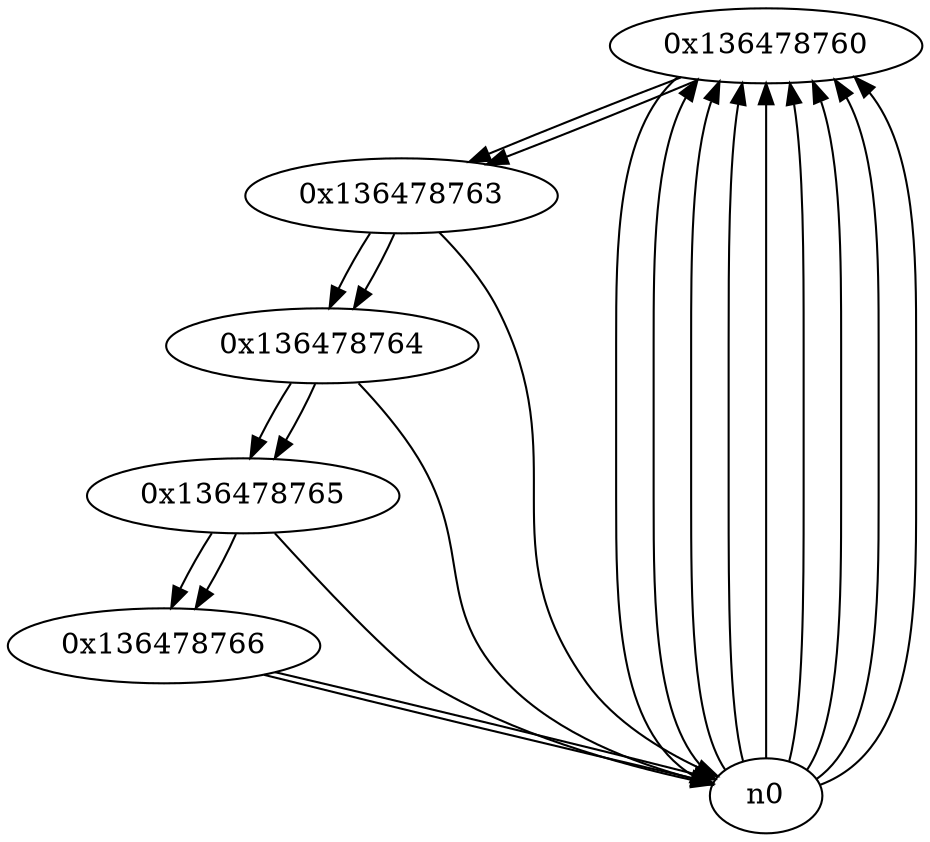 digraph G{
/* nodes */
  n1 [label="0x136478760"]
  n2 [label="0x136478763"]
  n3 [label="0x136478764"]
  n4 [label="0x136478765"]
  n5 [label="0x136478766"]
/* edges */
n1 -> n2;
n1 -> n0;
n0 -> n1;
n0 -> n1;
n0 -> n1;
n0 -> n1;
n0 -> n1;
n0 -> n1;
n0 -> n1;
n0 -> n1;
n2 -> n3;
n2 -> n0;
n1 -> n2;
n3 -> n4;
n3 -> n0;
n2 -> n3;
n4 -> n5;
n4 -> n0;
n3 -> n4;
n5 -> n0;
n5 -> n0;
n4 -> n5;
}
